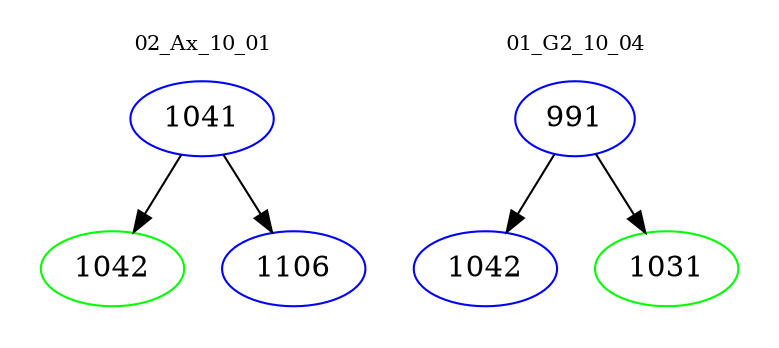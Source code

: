 digraph{
subgraph cluster_0 {
color = white
label = "02_Ax_10_01";
fontsize=10;
T0_1041 [label="1041", color="blue"]
T0_1041 -> T0_1042 [color="black"]
T0_1042 [label="1042", color="green"]
T0_1041 -> T0_1106 [color="black"]
T0_1106 [label="1106", color="blue"]
}
subgraph cluster_1 {
color = white
label = "01_G2_10_04";
fontsize=10;
T1_991 [label="991", color="blue"]
T1_991 -> T1_1042 [color="black"]
T1_1042 [label="1042", color="blue"]
T1_991 -> T1_1031 [color="black"]
T1_1031 [label="1031", color="green"]
}
}

